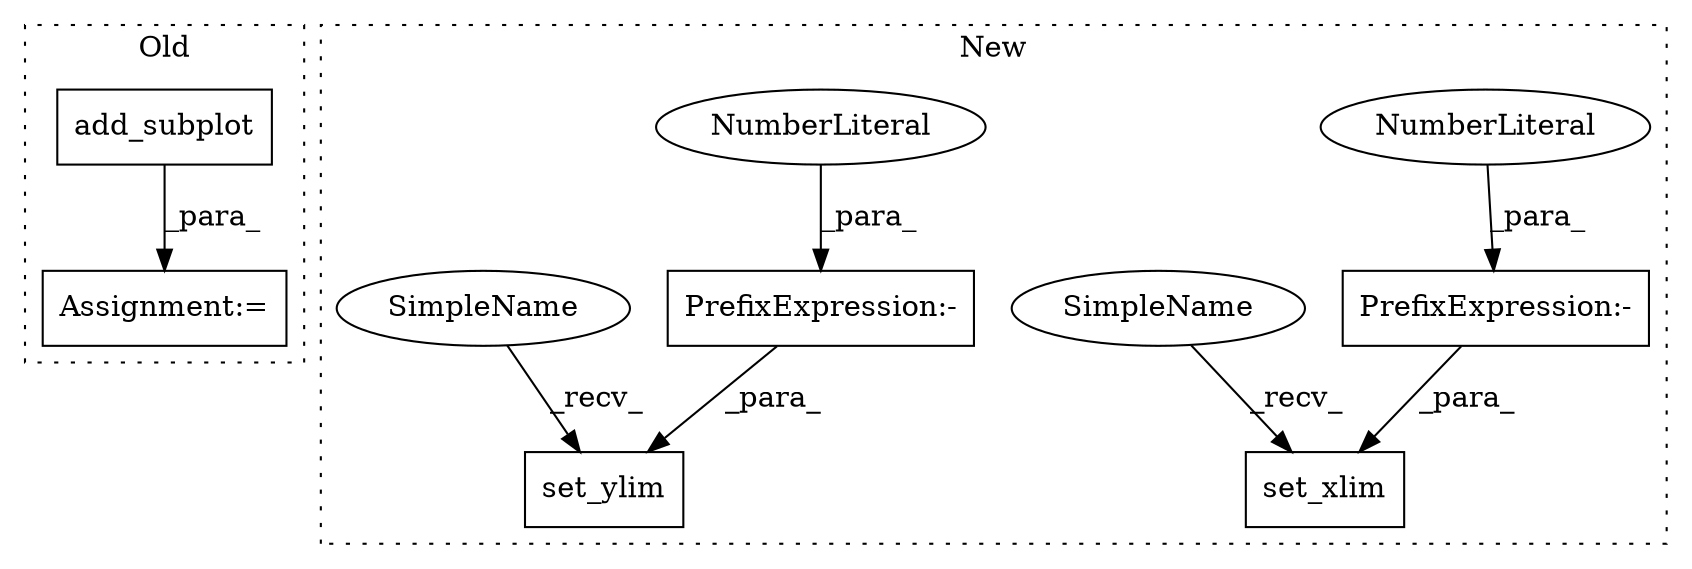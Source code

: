digraph G {
subgraph cluster0 {
1 [label="add_subplot" a="32" s="1080,1095" l="12,1" shape="box"];
8 [label="Assignment:=" a="7" s="1075" l="1" shape="box"];
label = "Old";
style="dotted";
}
subgraph cluster1 {
2 [label="set_xlim" a="32" s="1774,1804" l="14,2" shape="box"];
3 [label="set_ylim" a="32" s="1815,1845" l="14,2" shape="box"];
4 [label="PrefixExpression:-" a="38" s="1829" l="1" shape="box"];
5 [label="NumberLiteral" a="34" s="1830" l="1" shape="ellipse"];
6 [label="PrefixExpression:-" a="38" s="1788" l="1" shape="box"];
7 [label="NumberLiteral" a="34" s="1789" l="1" shape="ellipse"];
9 [label="SimpleName" a="42" s="1771" l="2" shape="ellipse"];
10 [label="SimpleName" a="42" s="1812" l="2" shape="ellipse"];
label = "New";
style="dotted";
}
1 -> 8 [label="_para_"];
4 -> 3 [label="_para_"];
5 -> 4 [label="_para_"];
6 -> 2 [label="_para_"];
7 -> 6 [label="_para_"];
9 -> 2 [label="_recv_"];
10 -> 3 [label="_recv_"];
}